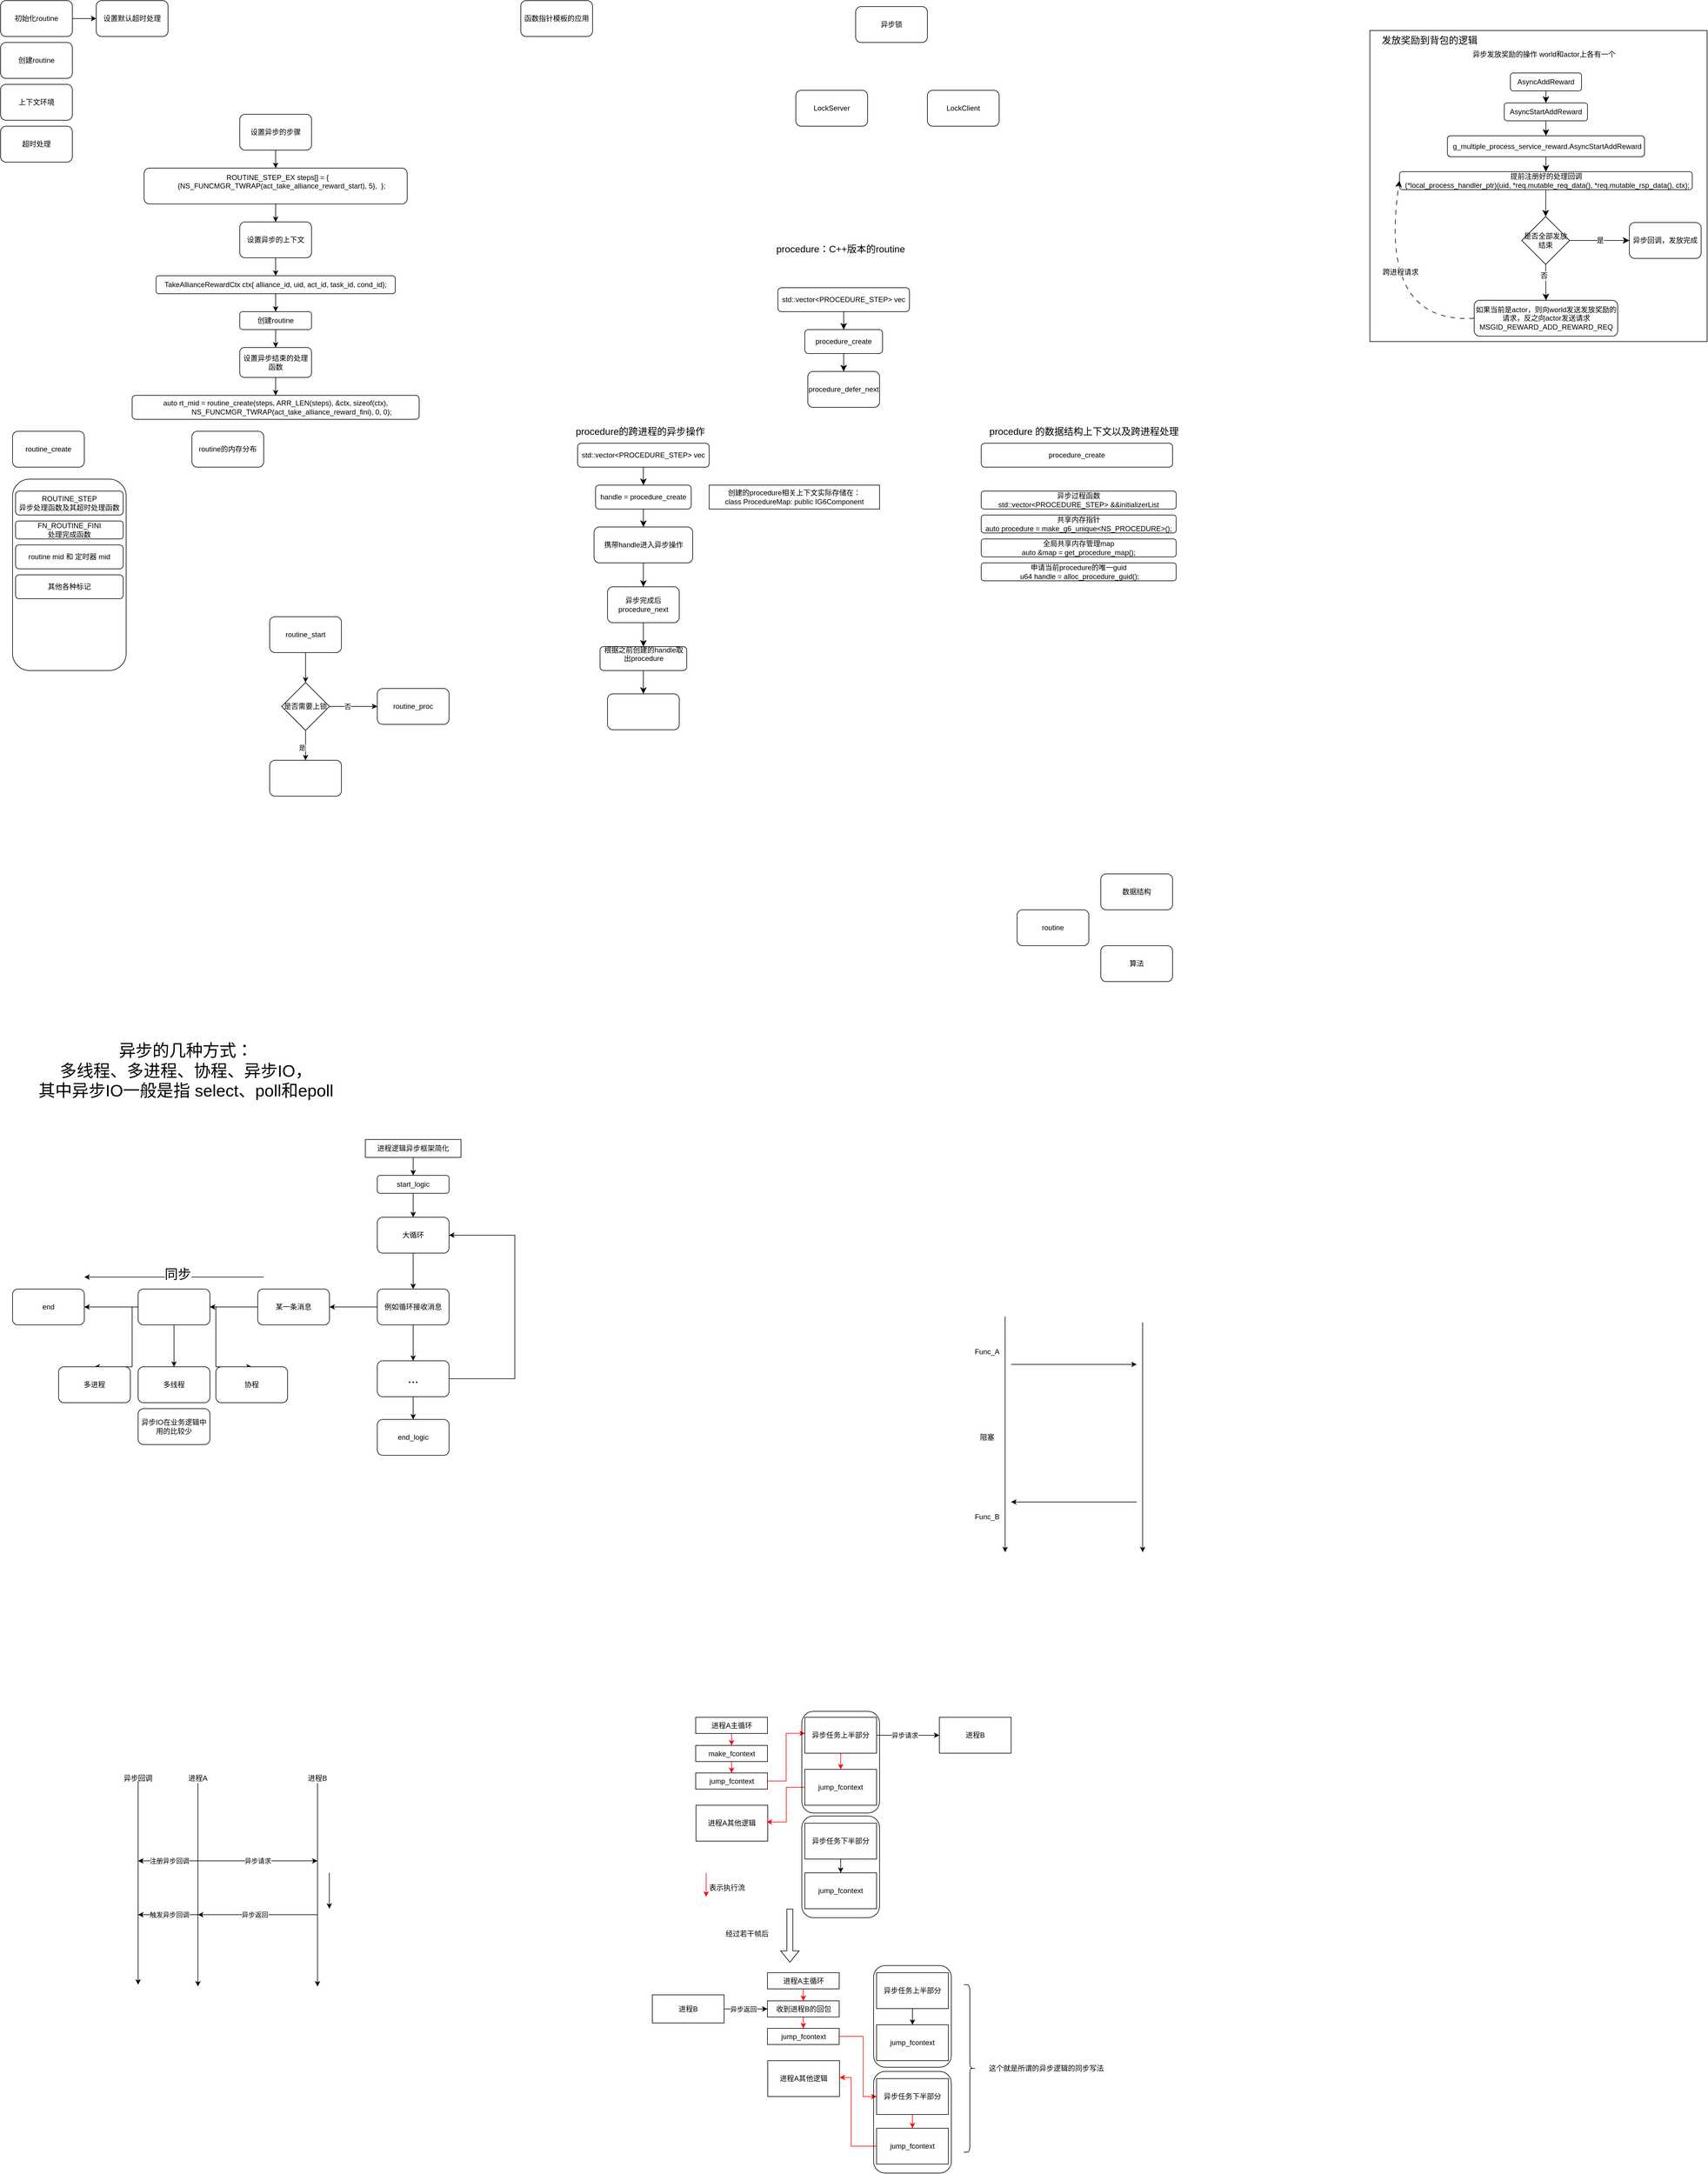 <mxfile version="28.2.1">
  <diagram name="第 1 页" id="BBjcjCPQKE8Rdczkw8qz">
    <mxGraphModel dx="1836" dy="902" grid="1" gridSize="10" guides="1" tooltips="1" connect="1" arrows="1" fold="1" page="1" pageScale="1" pageWidth="827" pageHeight="1169" math="0" shadow="0">
      <root>
        <mxCell id="0" />
        <mxCell id="1" parent="0" />
        <mxCell id="9l9gcxOGcMHAikn7koUY-1" value="创建routine" style="rounded=1;whiteSpace=wrap;html=1;" parent="1" vertex="1">
          <mxGeometry x="10" y="80" width="120" height="60" as="geometry" />
        </mxCell>
        <mxCell id="9l9gcxOGcMHAikn7koUY-2" value="上下文环境" style="rounded=1;whiteSpace=wrap;html=1;" parent="1" vertex="1">
          <mxGeometry x="10" y="150" width="120" height="60" as="geometry" />
        </mxCell>
        <mxCell id="9l9gcxOGcMHAikn7koUY-3" value="超时处理" style="rounded=1;whiteSpace=wrap;html=1;" parent="1" vertex="1">
          <mxGeometry x="10" y="220" width="120" height="60" as="geometry" />
        </mxCell>
        <mxCell id="9l9gcxOGcMHAikn7koUY-6" value="" style="edgeStyle=orthogonalEdgeStyle;rounded=0;orthogonalLoop=1;jettySize=auto;html=1;" parent="1" source="9l9gcxOGcMHAikn7koUY-4" target="9l9gcxOGcMHAikn7koUY-5" edge="1">
          <mxGeometry relative="1" as="geometry" />
        </mxCell>
        <mxCell id="9l9gcxOGcMHAikn7koUY-4" value="初始化routine" style="rounded=1;whiteSpace=wrap;html=1;" parent="1" vertex="1">
          <mxGeometry x="10" y="10" width="120" height="60" as="geometry" />
        </mxCell>
        <mxCell id="9l9gcxOGcMHAikn7koUY-5" value="设置默认超时处理" style="whiteSpace=wrap;html=1;rounded=1;" parent="1" vertex="1">
          <mxGeometry x="170" y="10" width="120" height="60" as="geometry" />
        </mxCell>
        <mxCell id="9l9gcxOGcMHAikn7koUY-11" value="" style="edgeStyle=orthogonalEdgeStyle;rounded=0;orthogonalLoop=1;jettySize=auto;html=1;" parent="1" source="9l9gcxOGcMHAikn7koUY-8" target="9l9gcxOGcMHAikn7koUY-10" edge="1">
          <mxGeometry relative="1" as="geometry" />
        </mxCell>
        <mxCell id="9l9gcxOGcMHAikn7koUY-8" value="设置异步的步骤" style="whiteSpace=wrap;html=1;rounded=1;" parent="1" vertex="1">
          <mxGeometry x="410" y="200" width="120" height="60" as="geometry" />
        </mxCell>
        <mxCell id="9l9gcxOGcMHAikn7koUY-13" value="" style="edgeStyle=orthogonalEdgeStyle;rounded=0;orthogonalLoop=1;jettySize=auto;html=1;" parent="1" source="9l9gcxOGcMHAikn7koUY-10" target="9l9gcxOGcMHAikn7koUY-12" edge="1">
          <mxGeometry relative="1" as="geometry" />
        </mxCell>
        <mxCell id="9l9gcxOGcMHAikn7koUY-10" value="&lt;div&gt;&amp;nbsp; ROUTINE_STEP_EX steps[] = {&lt;/div&gt;&lt;div&gt;&amp;nbsp; &amp;nbsp; &amp;nbsp; {NS_FUNCMGR_TWRAP(act_take_alliance_reward_start), 5},&lt;span style=&quot;background-color: transparent; color: light-dark(rgb(0, 0, 0), rgb(255, 255, 255));&quot;&gt;&amp;nbsp; };&lt;/span&gt;&lt;/div&gt;&lt;div&gt;&lt;br&gt;&lt;/div&gt;" style="whiteSpace=wrap;html=1;rounded=1;" parent="1" vertex="1">
          <mxGeometry x="250" y="290" width="440" height="60" as="geometry" />
        </mxCell>
        <mxCell id="9l9gcxOGcMHAikn7koUY-15" value="" style="edgeStyle=orthogonalEdgeStyle;rounded=0;orthogonalLoop=1;jettySize=auto;html=1;" parent="1" source="9l9gcxOGcMHAikn7koUY-12" target="9l9gcxOGcMHAikn7koUY-14" edge="1">
          <mxGeometry relative="1" as="geometry" />
        </mxCell>
        <mxCell id="9l9gcxOGcMHAikn7koUY-12" value="设置异步的上下文" style="whiteSpace=wrap;html=1;rounded=1;" parent="1" vertex="1">
          <mxGeometry x="410" y="380" width="120" height="60" as="geometry" />
        </mxCell>
        <mxCell id="9l9gcxOGcMHAikn7koUY-17" style="edgeStyle=orthogonalEdgeStyle;rounded=0;orthogonalLoop=1;jettySize=auto;html=1;" parent="1" source="9l9gcxOGcMHAikn7koUY-14" target="9l9gcxOGcMHAikn7koUY-16" edge="1">
          <mxGeometry relative="1" as="geometry" />
        </mxCell>
        <mxCell id="9l9gcxOGcMHAikn7koUY-14" value="TakeAllianceRewardCtx ctx{ alliance_id, uid, act_id, task_id, cond_id};" style="whiteSpace=wrap;html=1;rounded=1;" parent="1" vertex="1">
          <mxGeometry x="270" y="470" width="400" height="30" as="geometry" />
        </mxCell>
        <mxCell id="9l9gcxOGcMHAikn7koUY-19" value="" style="edgeStyle=orthogonalEdgeStyle;rounded=0;orthogonalLoop=1;jettySize=auto;html=1;" parent="1" source="9l9gcxOGcMHAikn7koUY-16" target="9l9gcxOGcMHAikn7koUY-18" edge="1">
          <mxGeometry relative="1" as="geometry" />
        </mxCell>
        <mxCell id="9l9gcxOGcMHAikn7koUY-16" value="创建routine" style="rounded=1;whiteSpace=wrap;html=1;" parent="1" vertex="1">
          <mxGeometry x="410" y="530" width="120" height="30" as="geometry" />
        </mxCell>
        <mxCell id="9l9gcxOGcMHAikn7koUY-21" value="" style="edgeStyle=orthogonalEdgeStyle;rounded=0;orthogonalLoop=1;jettySize=auto;html=1;" parent="1" source="9l9gcxOGcMHAikn7koUY-18" target="9l9gcxOGcMHAikn7koUY-20" edge="1">
          <mxGeometry relative="1" as="geometry" />
        </mxCell>
        <mxCell id="9l9gcxOGcMHAikn7koUY-18" value="设置异步结束的处理函数" style="whiteSpace=wrap;html=1;rounded=1;" parent="1" vertex="1">
          <mxGeometry x="410" y="590" width="120" height="50" as="geometry" />
        </mxCell>
        <mxCell id="9l9gcxOGcMHAikn7koUY-20" value="&lt;div&gt;&amp;nbsp;auto rt_mid = routine_create(steps, ARR_LEN(steps), &amp;amp;ctx, sizeof(ctx),&amp;nbsp;&lt;/div&gt;&lt;div&gt;&amp;nbsp; &amp;nbsp; &amp;nbsp; &amp;nbsp; &amp;nbsp; &amp;nbsp; &amp;nbsp; &amp;nbsp; NS_FUNCMGR_TWRAP(act_take_alliance_reward_fini), 0, 0);&lt;/div&gt;" style="whiteSpace=wrap;html=1;rounded=1;" parent="1" vertex="1">
          <mxGeometry x="230" y="670" width="480" height="40" as="geometry" />
        </mxCell>
        <mxCell id="9l9gcxOGcMHAikn7koUY-22" value="routine_create" style="rounded=1;whiteSpace=wrap;html=1;" parent="1" vertex="1">
          <mxGeometry x="30" y="730" width="120" height="60" as="geometry" />
        </mxCell>
        <mxCell id="9l9gcxOGcMHAikn7koUY-23" value="函数指针模板的应用" style="rounded=1;whiteSpace=wrap;html=1;" parent="1" vertex="1">
          <mxGeometry x="880" y="10" width="120" height="60" as="geometry" />
        </mxCell>
        <mxCell id="9l9gcxOGcMHAikn7koUY-24" value="" style="rounded=1;whiteSpace=wrap;html=1;fillColor=none;" parent="1" vertex="1">
          <mxGeometry x="30" y="810" width="190" height="320" as="geometry" />
        </mxCell>
        <mxCell id="9l9gcxOGcMHAikn7koUY-25" value="routine的内存分布" style="rounded=1;whiteSpace=wrap;html=1;" parent="1" vertex="1">
          <mxGeometry x="330" y="730" width="120" height="60" as="geometry" />
        </mxCell>
        <mxCell id="9l9gcxOGcMHAikn7koUY-26" value="ROUTINE_STEP&lt;div&gt;异步处理函数及其超时处理函数&lt;/div&gt;" style="rounded=1;whiteSpace=wrap;html=1;" parent="1" vertex="1">
          <mxGeometry x="35" y="830" width="180" height="40" as="geometry" />
        </mxCell>
        <mxCell id="9l9gcxOGcMHAikn7koUY-27" value="FN_ROUTINE_FINI&lt;div&gt;处理完成函数&lt;/div&gt;" style="rounded=1;whiteSpace=wrap;html=1;" parent="1" vertex="1">
          <mxGeometry x="35" y="880" width="180" height="30" as="geometry" />
        </mxCell>
        <mxCell id="9l9gcxOGcMHAikn7koUY-28" value="routine mid 和 定时器 mid" style="rounded=1;whiteSpace=wrap;html=1;" parent="1" vertex="1">
          <mxGeometry x="35" y="920" width="180" height="40" as="geometry" />
        </mxCell>
        <mxCell id="9l9gcxOGcMHAikn7koUY-29" value="其他各种标记" style="rounded=1;whiteSpace=wrap;html=1;" parent="1" vertex="1">
          <mxGeometry x="35" y="970" width="180" height="40" as="geometry" />
        </mxCell>
        <mxCell id="9l9gcxOGcMHAikn7koUY-34" style="edgeStyle=orthogonalEdgeStyle;rounded=0;orthogonalLoop=1;jettySize=auto;html=1;entryX=0.5;entryY=0;entryDx=0;entryDy=0;" parent="1" source="9l9gcxOGcMHAikn7koUY-30" target="9l9gcxOGcMHAikn7koUY-33" edge="1">
          <mxGeometry relative="1" as="geometry" />
        </mxCell>
        <mxCell id="9l9gcxOGcMHAikn7koUY-30" value="routine_start" style="rounded=1;whiteSpace=wrap;html=1;" parent="1" vertex="1">
          <mxGeometry x="460" y="1040" width="120" height="60" as="geometry" />
        </mxCell>
        <mxCell id="9l9gcxOGcMHAikn7koUY-31" value="routine_proc" style="whiteSpace=wrap;html=1;rounded=1;" parent="1" vertex="1">
          <mxGeometry x="640" y="1160" width="120" height="60" as="geometry" />
        </mxCell>
        <mxCell id="9l9gcxOGcMHAikn7koUY-35" style="edgeStyle=orthogonalEdgeStyle;rounded=0;orthogonalLoop=1;jettySize=auto;html=1;exitX=1;exitY=0.5;exitDx=0;exitDy=0;entryX=0;entryY=0.5;entryDx=0;entryDy=0;" parent="1" source="9l9gcxOGcMHAikn7koUY-33" target="9l9gcxOGcMHAikn7koUY-31" edge="1">
          <mxGeometry relative="1" as="geometry" />
        </mxCell>
        <mxCell id="9l9gcxOGcMHAikn7koUY-40" value="否" style="edgeLabel;html=1;align=center;verticalAlign=middle;resizable=0;points=[];" parent="9l9gcxOGcMHAikn7koUY-35" vertex="1" connectable="0">
          <mxGeometry x="-0.264" relative="1" as="geometry">
            <mxPoint as="offset" />
          </mxGeometry>
        </mxCell>
        <mxCell id="9l9gcxOGcMHAikn7koUY-39" style="edgeStyle=orthogonalEdgeStyle;rounded=0;orthogonalLoop=1;jettySize=auto;html=1;entryX=0.5;entryY=0;entryDx=0;entryDy=0;" parent="1" source="9l9gcxOGcMHAikn7koUY-33" target="9l9gcxOGcMHAikn7koUY-38" edge="1">
          <mxGeometry relative="1" as="geometry" />
        </mxCell>
        <mxCell id="9l9gcxOGcMHAikn7koUY-41" value="是" style="edgeLabel;html=1;align=center;verticalAlign=middle;resizable=0;points=[];" parent="9l9gcxOGcMHAikn7koUY-39" vertex="1" connectable="0">
          <mxGeometry x="0.163" y="-6" relative="1" as="geometry">
            <mxPoint as="offset" />
          </mxGeometry>
        </mxCell>
        <mxCell id="9l9gcxOGcMHAikn7koUY-33" value="是否需要上锁" style="rhombus;whiteSpace=wrap;html=1;" parent="1" vertex="1">
          <mxGeometry x="480" y="1150" width="80" height="80" as="geometry" />
        </mxCell>
        <mxCell id="9l9gcxOGcMHAikn7koUY-38" value="" style="rounded=1;whiteSpace=wrap;html=1;" parent="1" vertex="1">
          <mxGeometry x="460" y="1280" width="120" height="60" as="geometry" />
        </mxCell>
        <mxCell id="9l9gcxOGcMHAikn7koUY-42" value="异步锁" style="rounded=1;whiteSpace=wrap;html=1;" parent="1" vertex="1">
          <mxGeometry x="1440" y="20" width="120" height="60" as="geometry" />
        </mxCell>
        <mxCell id="9l9gcxOGcMHAikn7koUY-43" value="LockServer" style="rounded=1;whiteSpace=wrap;html=1;" parent="1" vertex="1">
          <mxGeometry x="1340" y="160" width="120" height="60" as="geometry" />
        </mxCell>
        <mxCell id="9l9gcxOGcMHAikn7koUY-44" value="LockClient" style="rounded=1;whiteSpace=wrap;html=1;" parent="1" vertex="1">
          <mxGeometry x="1560" y="160" width="120" height="60" as="geometry" />
        </mxCell>
        <mxCell id="7AqzBn1O08MEyi1Azup3-1" value="procedure：C++版本的routine" style="text;html=1;align=center;verticalAlign=middle;whiteSpace=wrap;rounded=0;fontSize=16;" parent="1" vertex="1">
          <mxGeometry x="1230" y="410" width="370" height="30" as="geometry" />
        </mxCell>
        <mxCell id="7AqzBn1O08MEyi1Azup3-6" value="" style="edgeStyle=none;curved=1;rounded=0;orthogonalLoop=1;jettySize=auto;html=1;fontSize=12;startSize=8;endSize=8;" parent="1" source="7AqzBn1O08MEyi1Azup3-2" target="7AqzBn1O08MEyi1Azup3-5" edge="1">
          <mxGeometry relative="1" as="geometry" />
        </mxCell>
        <mxCell id="7AqzBn1O08MEyi1Azup3-2" value="procedure_create" style="rounded=1;whiteSpace=wrap;html=1;" parent="1" vertex="1">
          <mxGeometry x="1355" y="560" width="130" height="40" as="geometry" />
        </mxCell>
        <mxCell id="7AqzBn1O08MEyi1Azup3-4" style="edgeStyle=none;curved=1;rounded=0;orthogonalLoop=1;jettySize=auto;html=1;entryX=0.5;entryY=0;entryDx=0;entryDy=0;fontSize=12;startSize=8;endSize=8;" parent="1" source="7AqzBn1O08MEyi1Azup3-3" target="7AqzBn1O08MEyi1Azup3-2" edge="1">
          <mxGeometry relative="1" as="geometry" />
        </mxCell>
        <mxCell id="7AqzBn1O08MEyi1Azup3-3" value="std::vector&amp;lt;PROCEDURE_STEP&amp;gt; vec" style="rounded=1;whiteSpace=wrap;html=1;" parent="1" vertex="1">
          <mxGeometry x="1310" y="490" width="220" height="40" as="geometry" />
        </mxCell>
        <mxCell id="7AqzBn1O08MEyi1Azup3-5" value="procedure_defer_next" style="whiteSpace=wrap;html=1;rounded=1;" parent="1" vertex="1">
          <mxGeometry x="1360" y="630" width="120" height="60" as="geometry" />
        </mxCell>
        <mxCell id="7AqzBn1O08MEyi1Azup3-7" value="procedure的跨进程的异步操作" style="text;html=1;align=center;verticalAlign=middle;whiteSpace=wrap;rounded=0;fontSize=16;" parent="1" vertex="1">
          <mxGeometry x="965" y="720" width="230" height="20" as="geometry" />
        </mxCell>
        <mxCell id="7AqzBn1O08MEyi1Azup3-9" value="" style="edgeStyle=none;curved=1;rounded=0;orthogonalLoop=1;jettySize=auto;html=1;fontSize=12;startSize=8;endSize=8;" parent="1" source="7AqzBn1O08MEyi1Azup3-10" edge="1">
          <mxGeometry relative="1" as="geometry">
            <mxPoint x="1085" y="890" as="targetPoint" />
          </mxGeometry>
        </mxCell>
        <mxCell id="7AqzBn1O08MEyi1Azup3-10" value="handle = procedure_create" style="rounded=1;whiteSpace=wrap;html=1;" parent="1" vertex="1">
          <mxGeometry x="1005" y="820" width="160" height="40" as="geometry" />
        </mxCell>
        <mxCell id="7AqzBn1O08MEyi1Azup3-11" style="edgeStyle=none;curved=1;rounded=0;orthogonalLoop=1;jettySize=auto;html=1;entryX=0.5;entryY=0;entryDx=0;entryDy=0;fontSize=12;startSize=8;endSize=8;" parent="1" source="7AqzBn1O08MEyi1Azup3-12" target="7AqzBn1O08MEyi1Azup3-10" edge="1">
          <mxGeometry relative="1" as="geometry" />
        </mxCell>
        <mxCell id="7AqzBn1O08MEyi1Azup3-12" value="std::vector&amp;lt;PROCEDURE_STEP&amp;gt; vec" style="rounded=1;whiteSpace=wrap;html=1;" parent="1" vertex="1">
          <mxGeometry x="975" y="750" width="220" height="40" as="geometry" />
        </mxCell>
        <mxCell id="7AqzBn1O08MEyi1Azup3-16" value="" style="edgeStyle=none;curved=1;rounded=0;orthogonalLoop=1;jettySize=auto;html=1;fontSize=12;startSize=8;endSize=8;" parent="1" source="7AqzBn1O08MEyi1Azup3-14" target="7AqzBn1O08MEyi1Azup3-15" edge="1">
          <mxGeometry relative="1" as="geometry" />
        </mxCell>
        <mxCell id="7AqzBn1O08MEyi1Azup3-14" value="携带handle进入异步操作" style="rounded=1;whiteSpace=wrap;html=1;" parent="1" vertex="1">
          <mxGeometry x="1002.5" y="890" width="165" height="60" as="geometry" />
        </mxCell>
        <mxCell id="7AqzBn1O08MEyi1Azup3-18" value="" style="edgeStyle=none;curved=1;rounded=0;orthogonalLoop=1;jettySize=auto;html=1;fontSize=12;startSize=8;endSize=8;" parent="1" source="7AqzBn1O08MEyi1Azup3-15" target="7AqzBn1O08MEyi1Azup3-17" edge="1">
          <mxGeometry relative="1" as="geometry" />
        </mxCell>
        <mxCell id="7AqzBn1O08MEyi1Azup3-15" value="异步完成后&lt;div&gt;procedure_next&lt;/div&gt;" style="whiteSpace=wrap;html=1;rounded=1;" parent="1" vertex="1">
          <mxGeometry x="1025" y="990" width="120" height="60" as="geometry" />
        </mxCell>
        <mxCell id="7AqzBn1O08MEyi1Azup3-21" value="" style="edgeStyle=none;curved=1;rounded=0;orthogonalLoop=1;jettySize=auto;html=1;fontSize=12;startSize=8;endSize=8;" parent="1" source="7AqzBn1O08MEyi1Azup3-17" target="7AqzBn1O08MEyi1Azup3-20" edge="1">
          <mxGeometry relative="1" as="geometry" />
        </mxCell>
        <mxCell id="7AqzBn1O08MEyi1Azup3-17" value="根据之前创建的handle取出procedure&lt;div&gt;&lt;br&gt;&lt;/div&gt;" style="whiteSpace=wrap;html=1;rounded=1;" parent="1" vertex="1">
          <mxGeometry x="1012.5" y="1090" width="145" height="40" as="geometry" />
        </mxCell>
        <mxCell id="7AqzBn1O08MEyi1Azup3-19" value="&lt;div&gt;创建的procedure相关上下文实际存储在：&lt;/div&gt;class ProcedureMap: public IG6Component" style="rounded=0;whiteSpace=wrap;html=1;" parent="1" vertex="1">
          <mxGeometry x="1195" y="820" width="285" height="40" as="geometry" />
        </mxCell>
        <mxCell id="7AqzBn1O08MEyi1Azup3-20" value="" style="whiteSpace=wrap;html=1;rounded=1;" parent="1" vertex="1">
          <mxGeometry x="1025" y="1169" width="120" height="60" as="geometry" />
        </mxCell>
        <mxCell id="7AqzBn1O08MEyi1Azup3-22" value="procedure 的数据结构上下文以及跨进程处理" style="text;html=1;align=center;verticalAlign=middle;whiteSpace=wrap;rounded=0;fontSize=16;" parent="1" vertex="1">
          <mxGeometry x="1654" y="715" width="336" height="30" as="geometry" />
        </mxCell>
        <mxCell id="7AqzBn1O08MEyi1Azup3-23" value="procedure_create" style="rounded=1;whiteSpace=wrap;html=1;" parent="1" vertex="1">
          <mxGeometry x="1650" y="750" width="320" height="40" as="geometry" />
        </mxCell>
        <mxCell id="7AqzBn1O08MEyi1Azup3-24" value="&lt;div&gt;异步过程函数&lt;/div&gt;std::vector&amp;lt;PROCEDURE_STEP&amp;gt; &amp;amp;&amp;amp;initializerList" style="rounded=1;whiteSpace=wrap;html=1;" parent="1" vertex="1">
          <mxGeometry x="1650" y="830" width="326" height="30" as="geometry" />
        </mxCell>
        <mxCell id="7AqzBn1O08MEyi1Azup3-25" value="&lt;div&gt;共享内存指针&lt;/div&gt;auto procedure = make_g6_unique&amp;lt;NS_PROCEDURE&amp;gt;();" style="rounded=1;whiteSpace=wrap;html=1;" parent="1" vertex="1">
          <mxGeometry x="1650" y="870" width="326" height="30" as="geometry" />
        </mxCell>
        <mxCell id="7AqzBn1O08MEyi1Azup3-26" value="&lt;div&gt;全局共享内存管理map&lt;/div&gt;auto &amp;amp;map = get_procedure_map();" style="rounded=1;whiteSpace=wrap;html=1;" parent="1" vertex="1">
          <mxGeometry x="1650" y="910" width="326" height="30" as="geometry" />
        </mxCell>
        <mxCell id="7AqzBn1O08MEyi1Azup3-27" value="&lt;div&gt;申请当前procedure的唯一guid&lt;/div&gt;&amp;nbsp;u64 handle = alloc_procedure_guid();" style="rounded=1;whiteSpace=wrap;html=1;" parent="1" vertex="1">
          <mxGeometry x="1650" y="950" width="326" height="30" as="geometry" />
        </mxCell>
        <mxCell id="7AqzBn1O08MEyi1Azup3-32" value="" style="edgeStyle=none;curved=1;rounded=0;orthogonalLoop=1;jettySize=auto;html=1;fontSize=12;startSize=8;endSize=8;" parent="1" source="7AqzBn1O08MEyi1Azup3-29" target="7AqzBn1O08MEyi1Azup3-31" edge="1">
          <mxGeometry relative="1" as="geometry" />
        </mxCell>
        <mxCell id="7AqzBn1O08MEyi1Azup3-29" value="AsyncAddReward" style="rounded=1;whiteSpace=wrap;html=1;" parent="1" vertex="1">
          <mxGeometry x="2535" y="131" width="119" height="30" as="geometry" />
        </mxCell>
        <mxCell id="7AqzBn1O08MEyi1Azup3-30" value="&lt;span style=&quot;color: rgb(0, 0, 0); font-family: Helvetica; font-size: 12px; font-style: normal; font-variant-ligatures: normal; font-variant-caps: normal; font-weight: 400; letter-spacing: normal; orphans: 2; text-align: center; text-indent: 0px; text-transform: none; widows: 2; word-spacing: 0px; -webkit-text-stroke-width: 0px; white-space: normal; background-color: rgb(251, 251, 251); text-decoration-thickness: initial; text-decoration-style: initial; text-decoration-color: initial; float: none; display: inline !important;&quot;&gt;异步发放奖励的操作&amp;nbsp;&lt;/span&gt;&lt;span style=&quot;background-color: light-dark(rgb(251, 251, 251), rgb(21, 21, 21)); color: light-dark(rgb(0, 0, 0), rgb(237, 237, 237)); text-align: center;&quot;&gt;world和actor上各有一个&lt;/span&gt;" style="text;whiteSpace=wrap;html=1;" parent="1" vertex="1">
          <mxGeometry x="2469.5" y="86" width="250" height="25" as="geometry" />
        </mxCell>
        <mxCell id="7AqzBn1O08MEyi1Azup3-34" value="" style="edgeStyle=none;curved=1;rounded=0;orthogonalLoop=1;jettySize=auto;html=1;fontSize=12;startSize=8;endSize=8;" parent="1" source="7AqzBn1O08MEyi1Azup3-31" target="7AqzBn1O08MEyi1Azup3-33" edge="1">
          <mxGeometry relative="1" as="geometry" />
        </mxCell>
        <mxCell id="7AqzBn1O08MEyi1Azup3-31" value="AsyncStartAddReward" style="whiteSpace=wrap;html=1;rounded=1;" parent="1" vertex="1">
          <mxGeometry x="2524.75" y="181" width="139.25" height="30" as="geometry" />
        </mxCell>
        <mxCell id="7AqzBn1O08MEyi1Azup3-36" value="" style="edgeStyle=none;curved=1;rounded=0;orthogonalLoop=1;jettySize=auto;html=1;fontSize=12;startSize=8;endSize=8;" parent="1" source="7AqzBn1O08MEyi1Azup3-33" target="7AqzBn1O08MEyi1Azup3-35" edge="1">
          <mxGeometry relative="1" as="geometry" />
        </mxCell>
        <mxCell id="7AqzBn1O08MEyi1Azup3-33" value="&amp;nbsp;g_multiple_process_service_reward.AsyncStartAddReward" style="whiteSpace=wrap;html=1;rounded=1;" parent="1" vertex="1">
          <mxGeometry x="2429.68" y="236" width="329.63" height="35" as="geometry" />
        </mxCell>
        <mxCell id="7AqzBn1O08MEyi1Azup3-42" style="edgeStyle=none;curved=1;rounded=0;orthogonalLoop=1;jettySize=auto;html=1;entryX=0.5;entryY=0;entryDx=0;entryDy=0;fontSize=12;startSize=8;endSize=8;" parent="1" source="7AqzBn1O08MEyi1Azup3-35" target="7AqzBn1O08MEyi1Azup3-41" edge="1">
          <mxGeometry relative="1" as="geometry" />
        </mxCell>
        <mxCell id="7AqzBn1O08MEyi1Azup3-35" value="&lt;div&gt;提前注册好的处理回调&lt;/div&gt;&amp;nbsp;(*local_process_handler_ptr)(uid, *req.mutable_req_data(), *req.mutable_rsp_data(), ctx);" style="whiteSpace=wrap;html=1;rounded=1;" parent="1" vertex="1">
          <mxGeometry x="2349.56" y="296" width="489.63" height="30" as="geometry" />
        </mxCell>
        <mxCell id="7AqzBn1O08MEyi1Azup3-44" value="" style="edgeStyle=none;curved=1;rounded=0;orthogonalLoop=1;jettySize=auto;html=1;fontSize=12;startSize=8;endSize=8;" parent="1" source="7AqzBn1O08MEyi1Azup3-41" edge="1">
          <mxGeometry relative="1" as="geometry">
            <mxPoint x="2734" y="411" as="targetPoint" />
          </mxGeometry>
        </mxCell>
        <mxCell id="7AqzBn1O08MEyi1Azup3-45" value="是" style="edgeLabel;html=1;align=center;verticalAlign=middle;resizable=0;points=[];fontSize=12;" parent="7AqzBn1O08MEyi1Azup3-44" vertex="1" connectable="0">
          <mxGeometry x="0.007" relative="1" as="geometry">
            <mxPoint as="offset" />
          </mxGeometry>
        </mxCell>
        <mxCell id="7AqzBn1O08MEyi1Azup3-48" style="edgeStyle=none;curved=1;rounded=0;orthogonalLoop=1;jettySize=auto;html=1;exitX=0.5;exitY=1;exitDx=0;exitDy=0;entryX=0.5;entryY=0;entryDx=0;entryDy=0;fontSize=12;startSize=8;endSize=8;" parent="1" source="7AqzBn1O08MEyi1Azup3-41" target="7AqzBn1O08MEyi1Azup3-47" edge="1">
          <mxGeometry relative="1" as="geometry" />
        </mxCell>
        <mxCell id="7AqzBn1O08MEyi1Azup3-49" value="否" style="edgeLabel;html=1;align=center;verticalAlign=middle;resizable=0;points=[];fontSize=12;" parent="7AqzBn1O08MEyi1Azup3-48" vertex="1" connectable="0">
          <mxGeometry x="-0.374" y="-3" relative="1" as="geometry">
            <mxPoint as="offset" />
          </mxGeometry>
        </mxCell>
        <mxCell id="7AqzBn1O08MEyi1Azup3-41" value="是否全部发放结束" style="rhombus;whiteSpace=wrap;html=1;" parent="1" vertex="1">
          <mxGeometry x="2554" y="371" width="80" height="80" as="geometry" />
        </mxCell>
        <mxCell id="7AqzBn1O08MEyi1Azup3-46" value="异步回调，发放完成" style="rounded=1;whiteSpace=wrap;html=1;" parent="1" vertex="1">
          <mxGeometry x="2734" y="381" width="120" height="60" as="geometry" />
        </mxCell>
        <mxCell id="7AqzBn1O08MEyi1Azup3-47" value="如果当前是actor，则向world发送发放奖励的请求，反之向actor发送请求&lt;div&gt;MSGID_REWARD_ADD_REWARD_REQ&lt;/div&gt;" style="rounded=1;whiteSpace=wrap;html=1;" parent="1" vertex="1">
          <mxGeometry x="2474.5" y="511" width="240" height="60" as="geometry" />
        </mxCell>
        <mxCell id="7AqzBn1O08MEyi1Azup3-52" value="" style="endArrow=classic;html=1;rounded=0;fontSize=12;startSize=8;endSize=8;curved=1;exitX=0;exitY=0.5;exitDx=0;exitDy=0;entryX=0;entryY=0.5;entryDx=0;entryDy=0;dashed=1;dashPattern=8 8;" parent="1" source="7AqzBn1O08MEyi1Azup3-47" target="7AqzBn1O08MEyi1Azup3-35" edge="1">
          <mxGeometry width="50" height="50" relative="1" as="geometry">
            <mxPoint x="2354" y="571" as="sourcePoint" />
            <mxPoint x="2404" y="521" as="targetPoint" />
            <Array as="points">
              <mxPoint x="2314" y="551" />
            </Array>
          </mxGeometry>
        </mxCell>
        <mxCell id="7AqzBn1O08MEyi1Azup3-53" value="跨进程请求" style="edgeLabel;html=1;align=center;verticalAlign=middle;resizable=0;points=[];fontSize=12;" parent="7AqzBn1O08MEyi1Azup3-52" vertex="1" connectable="0">
          <mxGeometry x="0.252" y="-24" relative="1" as="geometry">
            <mxPoint as="offset" />
          </mxGeometry>
        </mxCell>
        <mxCell id="7AqzBn1O08MEyi1Azup3-54" value="" style="rounded=0;whiteSpace=wrap;html=1;fillColor=none;" parent="1" vertex="1">
          <mxGeometry x="2300" y="60" width="564" height="520" as="geometry" />
        </mxCell>
        <mxCell id="7AqzBn1O08MEyi1Azup3-55" value="发放奖励到背包的逻辑" style="text;html=1;align=center;verticalAlign=middle;whiteSpace=wrap;rounded=0;fontSize=16;" parent="1" vertex="1">
          <mxGeometry x="2310" y="61" width="180" height="30" as="geometry" />
        </mxCell>
        <mxCell id="Zm3if8aHrvbqaMx30EgN-1" value="&lt;font style=&quot;font-size: 28px;&quot;&gt;异步的几种方式：&lt;/font&gt;&lt;div&gt;&lt;font style=&quot;font-size: 28px;&quot;&gt;多线程、多进程、协程、异步IO，&lt;/font&gt;&lt;/div&gt;&lt;div&gt;&lt;font style=&quot;font-size: 28px;&quot;&gt;其中异步IO一般是指 select、poll和epoll&lt;/font&gt;&lt;/div&gt;" style="text;html=1;align=center;verticalAlign=middle;whiteSpace=wrap;rounded=0;" parent="1" vertex="1">
          <mxGeometry x="10" y="1754" width="620" height="90" as="geometry" />
        </mxCell>
        <mxCell id="Zm3if8aHrvbqaMx30EgN-6" style="edgeStyle=orthogonalEdgeStyle;rounded=0;orthogonalLoop=1;jettySize=auto;html=1;" parent="1" source="Zm3if8aHrvbqaMx30EgN-2" target="Zm3if8aHrvbqaMx30EgN-5" edge="1">
          <mxGeometry relative="1" as="geometry" />
        </mxCell>
        <mxCell id="Zm3if8aHrvbqaMx30EgN-2" value="start_logic" style="rounded=1;whiteSpace=wrap;html=1;" parent="1" vertex="1">
          <mxGeometry x="640" y="1974" width="120" height="30" as="geometry" />
        </mxCell>
        <mxCell id="Zm3if8aHrvbqaMx30EgN-4" style="edgeStyle=orthogonalEdgeStyle;rounded=0;orthogonalLoop=1;jettySize=auto;html=1;entryX=0.5;entryY=0;entryDx=0;entryDy=0;" parent="1" source="Zm3if8aHrvbqaMx30EgN-3" target="Zm3if8aHrvbqaMx30EgN-2" edge="1">
          <mxGeometry relative="1" as="geometry" />
        </mxCell>
        <mxCell id="Zm3if8aHrvbqaMx30EgN-3" value="进程逻辑异步框架简化" style="rounded=0;whiteSpace=wrap;html=1;" parent="1" vertex="1">
          <mxGeometry x="620" y="1914" width="160" height="30" as="geometry" />
        </mxCell>
        <mxCell id="Zm3if8aHrvbqaMx30EgN-8" style="edgeStyle=orthogonalEdgeStyle;rounded=0;orthogonalLoop=1;jettySize=auto;html=1;entryX=0.5;entryY=0;entryDx=0;entryDy=0;" parent="1" source="Zm3if8aHrvbqaMx30EgN-5" target="Zm3if8aHrvbqaMx30EgN-7" edge="1">
          <mxGeometry relative="1" as="geometry" />
        </mxCell>
        <mxCell id="Zm3if8aHrvbqaMx30EgN-5" value="大循环" style="rounded=1;whiteSpace=wrap;html=1;" parent="1" vertex="1">
          <mxGeometry x="640" y="2044" width="120" height="60" as="geometry" />
        </mxCell>
        <mxCell id="Zm3if8aHrvbqaMx30EgN-10" style="edgeStyle=orthogonalEdgeStyle;rounded=0;orthogonalLoop=1;jettySize=auto;html=1;entryX=0.5;entryY=0;entryDx=0;entryDy=0;" parent="1" source="Zm3if8aHrvbqaMx30EgN-7" target="Zm3if8aHrvbqaMx30EgN-9" edge="1">
          <mxGeometry relative="1" as="geometry" />
        </mxCell>
        <mxCell id="Zm3if8aHrvbqaMx30EgN-16" style="edgeStyle=orthogonalEdgeStyle;rounded=0;orthogonalLoop=1;jettySize=auto;html=1;entryX=1;entryY=0.5;entryDx=0;entryDy=0;" parent="1" source="Zm3if8aHrvbqaMx30EgN-7" target="Zm3if8aHrvbqaMx30EgN-15" edge="1">
          <mxGeometry relative="1" as="geometry" />
        </mxCell>
        <mxCell id="Zm3if8aHrvbqaMx30EgN-7" value="例如循环接收消息" style="rounded=1;whiteSpace=wrap;html=1;" parent="1" vertex="1">
          <mxGeometry x="640" y="2164" width="120" height="60" as="geometry" />
        </mxCell>
        <mxCell id="Zm3if8aHrvbqaMx30EgN-13" style="edgeStyle=orthogonalEdgeStyle;rounded=0;orthogonalLoop=1;jettySize=auto;html=1;exitX=0.5;exitY=1;exitDx=0;exitDy=0;" parent="1" source="Zm3if8aHrvbqaMx30EgN-9" target="Zm3if8aHrvbqaMx30EgN-12" edge="1">
          <mxGeometry relative="1" as="geometry" />
        </mxCell>
        <mxCell id="Zm3if8aHrvbqaMx30EgN-14" style="edgeStyle=orthogonalEdgeStyle;rounded=0;orthogonalLoop=1;jettySize=auto;html=1;entryX=1;entryY=0.5;entryDx=0;entryDy=0;" parent="1" source="Zm3if8aHrvbqaMx30EgN-9" target="Zm3if8aHrvbqaMx30EgN-5" edge="1">
          <mxGeometry relative="1" as="geometry">
            <Array as="points">
              <mxPoint x="870" y="2314" />
              <mxPoint x="870" y="2074" />
            </Array>
          </mxGeometry>
        </mxCell>
        <mxCell id="Zm3if8aHrvbqaMx30EgN-9" value="&lt;font style=&quot;font-size: 22px;&quot;&gt;...&lt;/font&gt;" style="rounded=1;whiteSpace=wrap;html=1;" parent="1" vertex="1">
          <mxGeometry x="640" y="2284" width="120" height="60" as="geometry" />
        </mxCell>
        <mxCell id="Zm3if8aHrvbqaMx30EgN-12" value="end_logic" style="rounded=1;whiteSpace=wrap;html=1;" parent="1" vertex="1">
          <mxGeometry x="640" y="2382" width="120" height="60" as="geometry" />
        </mxCell>
        <mxCell id="Zm3if8aHrvbqaMx30EgN-18" value="" style="edgeStyle=orthogonalEdgeStyle;rounded=0;orthogonalLoop=1;jettySize=auto;html=1;" parent="1" source="Zm3if8aHrvbqaMx30EgN-15" target="Zm3if8aHrvbqaMx30EgN-17" edge="1">
          <mxGeometry relative="1" as="geometry" />
        </mxCell>
        <mxCell id="Zm3if8aHrvbqaMx30EgN-15" value="某一条消息" style="rounded=1;whiteSpace=wrap;html=1;" parent="1" vertex="1">
          <mxGeometry x="440" y="2164" width="120" height="60" as="geometry" />
        </mxCell>
        <mxCell id="Zm3if8aHrvbqaMx30EgN-20" style="edgeStyle=orthogonalEdgeStyle;rounded=0;orthogonalLoop=1;jettySize=auto;html=1;entryX=1;entryY=0.5;entryDx=0;entryDy=0;" parent="1" source="Zm3if8aHrvbqaMx30EgN-17" target="Zm3if8aHrvbqaMx30EgN-19" edge="1">
          <mxGeometry relative="1" as="geometry" />
        </mxCell>
        <mxCell id="Zm3if8aHrvbqaMx30EgN-25" style="edgeStyle=orthogonalEdgeStyle;rounded=0;orthogonalLoop=1;jettySize=auto;html=1;entryX=0.5;entryY=0;entryDx=0;entryDy=0;" parent="1" source="Zm3if8aHrvbqaMx30EgN-17" target="Zm3if8aHrvbqaMx30EgN-21" edge="1">
          <mxGeometry relative="1" as="geometry">
            <Array as="points">
              <mxPoint x="230" y="2194" />
              <mxPoint x="230" y="2294" />
            </Array>
          </mxGeometry>
        </mxCell>
        <mxCell id="Zm3if8aHrvbqaMx30EgN-26" style="edgeStyle=orthogonalEdgeStyle;rounded=0;orthogonalLoop=1;jettySize=auto;html=1;entryX=0.5;entryY=0;entryDx=0;entryDy=0;" parent="1" source="Zm3if8aHrvbqaMx30EgN-17" target="Zm3if8aHrvbqaMx30EgN-22" edge="1">
          <mxGeometry relative="1" as="geometry" />
        </mxCell>
        <mxCell id="Zm3if8aHrvbqaMx30EgN-27" style="edgeStyle=orthogonalEdgeStyle;rounded=0;orthogonalLoop=1;jettySize=auto;html=1;entryX=0.5;entryY=0;entryDx=0;entryDy=0;" parent="1" source="Zm3if8aHrvbqaMx30EgN-17" target="Zm3if8aHrvbqaMx30EgN-23" edge="1">
          <mxGeometry relative="1" as="geometry">
            <Array as="points">
              <mxPoint x="370" y="2194" />
              <mxPoint x="370" y="2294" />
            </Array>
          </mxGeometry>
        </mxCell>
        <mxCell id="Zm3if8aHrvbqaMx30EgN-17" value="" style="whiteSpace=wrap;html=1;rounded=1;" parent="1" vertex="1">
          <mxGeometry x="240" y="2164" width="120" height="60" as="geometry" />
        </mxCell>
        <mxCell id="Zm3if8aHrvbqaMx30EgN-19" value="end" style="rounded=1;whiteSpace=wrap;html=1;" parent="1" vertex="1">
          <mxGeometry x="30" y="2164" width="120" height="60" as="geometry" />
        </mxCell>
        <mxCell id="Zm3if8aHrvbqaMx30EgN-21" value="多进程" style="rounded=1;whiteSpace=wrap;html=1;" parent="1" vertex="1">
          <mxGeometry x="107" y="2294" width="120" height="60" as="geometry" />
        </mxCell>
        <mxCell id="Zm3if8aHrvbqaMx30EgN-22" value="多线程" style="rounded=1;whiteSpace=wrap;html=1;" parent="1" vertex="1">
          <mxGeometry x="240" y="2294" width="120" height="60" as="geometry" />
        </mxCell>
        <mxCell id="Zm3if8aHrvbqaMx30EgN-23" value="协程" style="rounded=1;whiteSpace=wrap;html=1;" parent="1" vertex="1">
          <mxGeometry x="370" y="2294" width="120" height="60" as="geometry" />
        </mxCell>
        <mxCell id="Zm3if8aHrvbqaMx30EgN-28" value="异步IO在业务逻辑中用的比较少" style="rounded=1;whiteSpace=wrap;html=1;" parent="1" vertex="1">
          <mxGeometry x="240" y="2364" width="120" height="60" as="geometry" />
        </mxCell>
        <mxCell id="Zm3if8aHrvbqaMx30EgN-30" value="" style="endArrow=classic;html=1;rounded=0;" parent="1" edge="1">
          <mxGeometry width="50" height="50" relative="1" as="geometry">
            <mxPoint x="450" y="2144" as="sourcePoint" />
            <mxPoint x="150" y="2144" as="targetPoint" />
          </mxGeometry>
        </mxCell>
        <mxCell id="Zm3if8aHrvbqaMx30EgN-31" value="&lt;font style=&quot;font-size: 22px;&quot;&gt;同步&lt;/font&gt;" style="edgeLabel;html=1;align=center;verticalAlign=middle;resizable=0;points=[];" parent="Zm3if8aHrvbqaMx30EgN-30" vertex="1" connectable="0">
          <mxGeometry x="-0.037" y="-4" relative="1" as="geometry">
            <mxPoint as="offset" />
          </mxGeometry>
        </mxCell>
        <mxCell id="Zm3if8aHrvbqaMx30EgN-32" value="routine" style="rounded=1;whiteSpace=wrap;html=1;" parent="1" vertex="1">
          <mxGeometry x="1710" y="1530" width="120" height="60" as="geometry" />
        </mxCell>
        <mxCell id="Zm3if8aHrvbqaMx30EgN-34" value="数据结构" style="rounded=1;whiteSpace=wrap;html=1;" parent="1" vertex="1">
          <mxGeometry x="1850" y="1470" width="120" height="60" as="geometry" />
        </mxCell>
        <mxCell id="Zm3if8aHrvbqaMx30EgN-35" value="算法" style="rounded=1;whiteSpace=wrap;html=1;" parent="1" vertex="1">
          <mxGeometry x="1850" y="1590" width="120" height="60" as="geometry" />
        </mxCell>
        <mxCell id="Zm3if8aHrvbqaMx30EgN-36" value="" style="endArrow=classic;html=1;rounded=0;" parent="1" edge="1">
          <mxGeometry width="50" height="50" relative="1" as="geometry">
            <mxPoint x="1690" y="2210" as="sourcePoint" />
            <mxPoint x="1690" y="2604" as="targetPoint" />
          </mxGeometry>
        </mxCell>
        <mxCell id="Zm3if8aHrvbqaMx30EgN-37" value="" style="endArrow=classic;html=1;rounded=0;" parent="1" edge="1">
          <mxGeometry width="50" height="50" relative="1" as="geometry">
            <mxPoint x="1920" y="2220" as="sourcePoint" />
            <mxPoint x="1920" y="2604" as="targetPoint" />
          </mxGeometry>
        </mxCell>
        <mxCell id="Zm3if8aHrvbqaMx30EgN-38" value="" style="endArrow=classic;html=1;rounded=0;" parent="1" edge="1">
          <mxGeometry width="50" height="50" relative="1" as="geometry">
            <mxPoint x="1700" y="2290" as="sourcePoint" />
            <mxPoint x="1910" y="2290" as="targetPoint" />
          </mxGeometry>
        </mxCell>
        <mxCell id="Zm3if8aHrvbqaMx30EgN-39" value="" style="endArrow=classic;html=1;rounded=0;" parent="1" edge="1">
          <mxGeometry width="50" height="50" relative="1" as="geometry">
            <mxPoint x="1910" y="2520" as="sourcePoint" />
            <mxPoint x="1700" y="2520" as="targetPoint" />
          </mxGeometry>
        </mxCell>
        <mxCell id="Zm3if8aHrvbqaMx30EgN-40" value="Func_A" style="text;html=1;align=center;verticalAlign=middle;whiteSpace=wrap;rounded=0;" parent="1" vertex="1">
          <mxGeometry x="1630" y="2254" width="60" height="30" as="geometry" />
        </mxCell>
        <mxCell id="Zm3if8aHrvbqaMx30EgN-41" value="Func_B" style="text;html=1;align=center;verticalAlign=middle;whiteSpace=wrap;rounded=0;" parent="1" vertex="1">
          <mxGeometry x="1630" y="2530" width="60" height="30" as="geometry" />
        </mxCell>
        <mxCell id="Zm3if8aHrvbqaMx30EgN-42" value="阻塞" style="text;html=1;align=center;verticalAlign=middle;whiteSpace=wrap;rounded=0;" parent="1" vertex="1">
          <mxGeometry x="1630" y="2397" width="60" height="30" as="geometry" />
        </mxCell>
        <mxCell id="cRelgxMLtNpD21Bushdw-34" value="" style="edgeStyle=orthogonalEdgeStyle;rounded=0;orthogonalLoop=1;jettySize=auto;html=1;strokeColor=#FF0000;" edge="1" parent="1" source="cRelgxMLtNpD21Bushdw-15" target="cRelgxMLtNpD21Bushdw-25">
          <mxGeometry relative="1" as="geometry" />
        </mxCell>
        <mxCell id="cRelgxMLtNpD21Bushdw-62" style="edgeStyle=orthogonalEdgeStyle;rounded=0;orthogonalLoop=1;jettySize=auto;html=1;" edge="1" parent="1" source="cRelgxMLtNpD21Bushdw-15" target="cRelgxMLtNpD21Bushdw-18">
          <mxGeometry relative="1" as="geometry" />
        </mxCell>
        <mxCell id="cRelgxMLtNpD21Bushdw-63" value="异步请求" style="edgeLabel;html=1;align=center;verticalAlign=middle;resizable=0;points=[];" vertex="1" connectable="0" parent="cRelgxMLtNpD21Bushdw-62">
          <mxGeometry x="-0.119" relative="1" as="geometry">
            <mxPoint as="offset" />
          </mxGeometry>
        </mxCell>
        <mxCell id="cRelgxMLtNpD21Bushdw-15" value="异步任务上半部分" style="rounded=0;whiteSpace=wrap;html=1;" vertex="1" parent="1">
          <mxGeometry x="1355" y="2880" width="120" height="60" as="geometry" />
        </mxCell>
        <mxCell id="cRelgxMLtNpD21Bushdw-40" value="" style="edgeStyle=orthogonalEdgeStyle;rounded=0;orthogonalLoop=1;jettySize=auto;html=1;" edge="1" parent="1" source="cRelgxMLtNpD21Bushdw-16" target="cRelgxMLtNpD21Bushdw-39">
          <mxGeometry relative="1" as="geometry" />
        </mxCell>
        <mxCell id="cRelgxMLtNpD21Bushdw-16" value="异步任务下半部分" style="rounded=0;whiteSpace=wrap;html=1;" vertex="1" parent="1">
          <mxGeometry x="1355" y="3057" width="120" height="60" as="geometry" />
        </mxCell>
        <mxCell id="cRelgxMLtNpD21Bushdw-18" value="进程B" style="rounded=0;whiteSpace=wrap;html=1;" vertex="1" parent="1">
          <mxGeometry x="1580" y="2880" width="120" height="60" as="geometry" />
        </mxCell>
        <mxCell id="cRelgxMLtNpD21Bushdw-25" value="jump_fcontext" style="rounded=0;whiteSpace=wrap;html=1;" vertex="1" parent="1">
          <mxGeometry x="1355" y="2967" width="120" height="60" as="geometry" />
        </mxCell>
        <mxCell id="cRelgxMLtNpD21Bushdw-32" style="edgeStyle=orthogonalEdgeStyle;rounded=0;orthogonalLoop=1;jettySize=auto;html=1;entryX=0.5;entryY=0;entryDx=0;entryDy=0;strokeColor=#FF0000;" edge="1" parent="1" source="cRelgxMLtNpD21Bushdw-26" target="cRelgxMLtNpD21Bushdw-27">
          <mxGeometry relative="1" as="geometry" />
        </mxCell>
        <mxCell id="cRelgxMLtNpD21Bushdw-26" value="进程A主循环" style="rounded=0;whiteSpace=wrap;html=1;" vertex="1" parent="1">
          <mxGeometry x="1172.5" y="2880" width="120" height="27" as="geometry" />
        </mxCell>
        <mxCell id="cRelgxMLtNpD21Bushdw-29" value="" style="edgeStyle=orthogonalEdgeStyle;rounded=0;orthogonalLoop=1;jettySize=auto;html=1;strokeColor=#FF0000;" edge="1" parent="1" source="cRelgxMLtNpD21Bushdw-27" target="cRelgxMLtNpD21Bushdw-28">
          <mxGeometry relative="1" as="geometry" />
        </mxCell>
        <mxCell id="cRelgxMLtNpD21Bushdw-27" value="make_fcontext" style="rounded=0;whiteSpace=wrap;html=1;" vertex="1" parent="1">
          <mxGeometry x="1172.5" y="2927" width="120" height="27" as="geometry" />
        </mxCell>
        <mxCell id="cRelgxMLtNpD21Bushdw-28" value="jump_fcontext" style="rounded=0;whiteSpace=wrap;html=1;" vertex="1" parent="1">
          <mxGeometry x="1172.5" y="2973" width="120" height="27" as="geometry" />
        </mxCell>
        <mxCell id="cRelgxMLtNpD21Bushdw-33" style="edgeStyle=orthogonalEdgeStyle;rounded=0;orthogonalLoop=1;jettySize=auto;html=1;entryX=0.002;entryY=0.446;entryDx=0;entryDy=0;entryPerimeter=0;strokeColor=#FF0000;" edge="1" parent="1" source="cRelgxMLtNpD21Bushdw-28" target="cRelgxMLtNpD21Bushdw-15">
          <mxGeometry relative="1" as="geometry" />
        </mxCell>
        <mxCell id="cRelgxMLtNpD21Bushdw-39" value="jump_fcontext" style="rounded=0;whiteSpace=wrap;html=1;" vertex="1" parent="1">
          <mxGeometry x="1355" y="3140" width="120" height="60" as="geometry" />
        </mxCell>
        <mxCell id="cRelgxMLtNpD21Bushdw-42" value="进程A其他逻辑" style="rounded=0;whiteSpace=wrap;html=1;" vertex="1" parent="1">
          <mxGeometry x="1173" y="3027" width="120" height="60" as="geometry" />
        </mxCell>
        <mxCell id="cRelgxMLtNpD21Bushdw-44" style="edgeStyle=orthogonalEdgeStyle;rounded=0;orthogonalLoop=1;jettySize=auto;html=1;entryX=0.986;entryY=0.466;entryDx=0;entryDy=0;entryPerimeter=0;strokeColor=#FF0000;" edge="1" parent="1" source="cRelgxMLtNpD21Bushdw-25" target="cRelgxMLtNpD21Bushdw-42">
          <mxGeometry relative="1" as="geometry" />
        </mxCell>
        <mxCell id="cRelgxMLtNpD21Bushdw-45" value="" style="edgeStyle=orthogonalEdgeStyle;rounded=0;orthogonalLoop=1;jettySize=auto;html=1;" edge="1" parent="1" source="cRelgxMLtNpD21Bushdw-46" target="cRelgxMLtNpD21Bushdw-50">
          <mxGeometry relative="1" as="geometry" />
        </mxCell>
        <mxCell id="cRelgxMLtNpD21Bushdw-46" value="异步任务上半部分" style="rounded=0;whiteSpace=wrap;html=1;" vertex="1" parent="1">
          <mxGeometry x="1475" y="3307" width="120" height="60" as="geometry" />
        </mxCell>
        <mxCell id="cRelgxMLtNpD21Bushdw-47" value="" style="edgeStyle=orthogonalEdgeStyle;rounded=0;orthogonalLoop=1;jettySize=auto;html=1;strokeColor=#FF0000;" edge="1" parent="1" source="cRelgxMLtNpD21Bushdw-48" target="cRelgxMLtNpD21Bushdw-57">
          <mxGeometry relative="1" as="geometry" />
        </mxCell>
        <mxCell id="cRelgxMLtNpD21Bushdw-48" value="异步任务下半部分" style="rounded=0;whiteSpace=wrap;html=1;" vertex="1" parent="1">
          <mxGeometry x="1475" y="3484" width="120" height="60" as="geometry" />
        </mxCell>
        <mxCell id="cRelgxMLtNpD21Bushdw-50" value="jump_fcontext" style="rounded=0;whiteSpace=wrap;html=1;" vertex="1" parent="1">
          <mxGeometry x="1475" y="3394" width="120" height="60" as="geometry" />
        </mxCell>
        <mxCell id="cRelgxMLtNpD21Bushdw-51" style="edgeStyle=orthogonalEdgeStyle;rounded=0;orthogonalLoop=1;jettySize=auto;html=1;entryX=0.5;entryY=0;entryDx=0;entryDy=0;strokeColor=#FF0000;" edge="1" parent="1" source="cRelgxMLtNpD21Bushdw-52" target="cRelgxMLtNpD21Bushdw-54">
          <mxGeometry relative="1" as="geometry" />
        </mxCell>
        <mxCell id="cRelgxMLtNpD21Bushdw-52" value="进程A主循环" style="rounded=0;whiteSpace=wrap;html=1;" vertex="1" parent="1">
          <mxGeometry x="1292.5" y="3307" width="120" height="27" as="geometry" />
        </mxCell>
        <mxCell id="cRelgxMLtNpD21Bushdw-53" value="" style="edgeStyle=orthogonalEdgeStyle;rounded=0;orthogonalLoop=1;jettySize=auto;html=1;strokeColor=#FF0000;" edge="1" parent="1" source="cRelgxMLtNpD21Bushdw-54" target="cRelgxMLtNpD21Bushdw-55">
          <mxGeometry relative="1" as="geometry" />
        </mxCell>
        <mxCell id="cRelgxMLtNpD21Bushdw-54" value="收到进程B的回包" style="rounded=0;whiteSpace=wrap;html=1;" vertex="1" parent="1">
          <mxGeometry x="1292.5" y="3354" width="120" height="27" as="geometry" />
        </mxCell>
        <mxCell id="cRelgxMLtNpD21Bushdw-60" style="edgeStyle=orthogonalEdgeStyle;rounded=0;orthogonalLoop=1;jettySize=auto;html=1;entryX=0;entryY=0.5;entryDx=0;entryDy=0;strokeColor=#FF0000;" edge="1" parent="1" source="cRelgxMLtNpD21Bushdw-55" target="cRelgxMLtNpD21Bushdw-48">
          <mxGeometry relative="1" as="geometry">
            <Array as="points">
              <mxPoint x="1452.5" y="3414" />
              <mxPoint x="1452.5" y="3514" />
            </Array>
          </mxGeometry>
        </mxCell>
        <mxCell id="cRelgxMLtNpD21Bushdw-55" value="jump_fcontext" style="rounded=0;whiteSpace=wrap;html=1;" vertex="1" parent="1">
          <mxGeometry x="1292.5" y="3400" width="120" height="27" as="geometry" />
        </mxCell>
        <mxCell id="cRelgxMLtNpD21Bushdw-57" value="jump_fcontext" style="rounded=0;whiteSpace=wrap;html=1;" vertex="1" parent="1">
          <mxGeometry x="1475" y="3567" width="120" height="60" as="geometry" />
        </mxCell>
        <mxCell id="cRelgxMLtNpD21Bushdw-58" value="进程A其他逻辑" style="rounded=0;whiteSpace=wrap;html=1;" vertex="1" parent="1">
          <mxGeometry x="1293" y="3454" width="120" height="60" as="geometry" />
        </mxCell>
        <mxCell id="cRelgxMLtNpD21Bushdw-61" style="edgeStyle=orthogonalEdgeStyle;rounded=0;orthogonalLoop=1;jettySize=auto;html=1;entryX=1.002;entryY=0.468;entryDx=0;entryDy=0;entryPerimeter=0;strokeColor=#FF0000;" edge="1" parent="1" source="cRelgxMLtNpD21Bushdw-57" target="cRelgxMLtNpD21Bushdw-58">
          <mxGeometry relative="1" as="geometry">
            <Array as="points">
              <mxPoint x="1432.5" y="3597" />
              <mxPoint x="1432.5" y="3482" />
            </Array>
          </mxGeometry>
        </mxCell>
        <mxCell id="cRelgxMLtNpD21Bushdw-64" value="" style="shape=curlyBracket;whiteSpace=wrap;html=1;rounded=1;flipH=1;labelPosition=right;verticalLabelPosition=middle;align=left;verticalAlign=middle;" vertex="1" parent="1">
          <mxGeometry x="1621" y="3327" width="20" height="280" as="geometry" />
        </mxCell>
        <mxCell id="cRelgxMLtNpD21Bushdw-65" value="" style="shape=flexArrow;endArrow=classic;html=1;rounded=0;" edge="1" parent="1">
          <mxGeometry width="50" height="50" relative="1" as="geometry">
            <mxPoint x="1330" y="3200" as="sourcePoint" />
            <mxPoint x="1330" y="3290" as="targetPoint" />
          </mxGeometry>
        </mxCell>
        <mxCell id="cRelgxMLtNpD21Bushdw-66" value="经过若干帧后" style="text;html=1;align=center;verticalAlign=middle;whiteSpace=wrap;rounded=0;" vertex="1" parent="1">
          <mxGeometry x="1220" y="3227" width="77" height="30" as="geometry" />
        </mxCell>
        <mxCell id="cRelgxMLtNpD21Bushdw-67" value="这个就是所谓的异步逻辑的同步写法" style="text;html=1;align=center;verticalAlign=middle;whiteSpace=wrap;rounded=0;" vertex="1" parent="1">
          <mxGeometry x="1654" y="3452" width="210" height="30" as="geometry" />
        </mxCell>
        <mxCell id="cRelgxMLtNpD21Bushdw-70" style="edgeStyle=orthogonalEdgeStyle;rounded=0;orthogonalLoop=1;jettySize=auto;html=1;" edge="1" parent="1" source="cRelgxMLtNpD21Bushdw-68" target="cRelgxMLtNpD21Bushdw-54">
          <mxGeometry relative="1" as="geometry" />
        </mxCell>
        <mxCell id="cRelgxMLtNpD21Bushdw-71" value="异步返回" style="edgeLabel;html=1;align=center;verticalAlign=middle;resizable=0;points=[];" vertex="1" connectable="0" parent="cRelgxMLtNpD21Bushdw-70">
          <mxGeometry x="-0.129" relative="1" as="geometry">
            <mxPoint as="offset" />
          </mxGeometry>
        </mxCell>
        <mxCell id="cRelgxMLtNpD21Bushdw-68" value="进程B" style="rounded=0;whiteSpace=wrap;html=1;" vertex="1" parent="1">
          <mxGeometry x="1100" y="3344" width="120" height="47" as="geometry" />
        </mxCell>
        <mxCell id="cRelgxMLtNpD21Bushdw-72" value="" style="endArrow=classic;html=1;rounded=0;" edge="1" parent="1">
          <mxGeometry width="50" height="50" relative="1" as="geometry">
            <mxPoint x="340" y="2990" as="sourcePoint" />
            <mxPoint x="340" y="3330" as="targetPoint" />
          </mxGeometry>
        </mxCell>
        <mxCell id="cRelgxMLtNpD21Bushdw-73" value="" style="endArrow=classic;html=1;rounded=0;" edge="1" parent="1">
          <mxGeometry width="50" height="50" relative="1" as="geometry">
            <mxPoint x="340" y="3120" as="sourcePoint" />
            <mxPoint x="540" y="3120" as="targetPoint" />
          </mxGeometry>
        </mxCell>
        <mxCell id="cRelgxMLtNpD21Bushdw-75" value="异步请求" style="edgeLabel;html=1;align=center;verticalAlign=middle;resizable=0;points=[];" vertex="1" connectable="0" parent="cRelgxMLtNpD21Bushdw-73">
          <mxGeometry x="-0.172" relative="1" as="geometry">
            <mxPoint x="17" as="offset" />
          </mxGeometry>
        </mxCell>
        <mxCell id="cRelgxMLtNpD21Bushdw-74" value="" style="endArrow=classic;html=1;rounded=0;" edge="1" parent="1">
          <mxGeometry width="50" height="50" relative="1" as="geometry">
            <mxPoint x="540" y="2990" as="sourcePoint" />
            <mxPoint x="540" y="3330" as="targetPoint" />
          </mxGeometry>
        </mxCell>
        <mxCell id="cRelgxMLtNpD21Bushdw-76" value="进程A" style="text;html=1;align=center;verticalAlign=middle;whiteSpace=wrap;rounded=0;" vertex="1" parent="1">
          <mxGeometry x="310" y="2967" width="60" height="30" as="geometry" />
        </mxCell>
        <mxCell id="cRelgxMLtNpD21Bushdw-77" value="进程B" style="text;html=1;align=center;verticalAlign=middle;whiteSpace=wrap;rounded=0;" vertex="1" parent="1">
          <mxGeometry x="510" y="2967" width="60" height="30" as="geometry" />
        </mxCell>
        <mxCell id="cRelgxMLtNpD21Bushdw-79" value="" style="endArrow=classic;html=1;rounded=0;" edge="1" parent="1">
          <mxGeometry width="50" height="50" relative="1" as="geometry">
            <mxPoint x="240" y="2987" as="sourcePoint" />
            <mxPoint x="240" y="3327" as="targetPoint" />
          </mxGeometry>
        </mxCell>
        <mxCell id="cRelgxMLtNpD21Bushdw-80" value="异步回调" style="text;html=1;align=center;verticalAlign=middle;whiteSpace=wrap;rounded=0;" vertex="1" parent="1">
          <mxGeometry x="210" y="2967" width="60" height="30" as="geometry" />
        </mxCell>
        <mxCell id="cRelgxMLtNpD21Bushdw-81" value="" style="endArrow=classic;html=1;rounded=0;" edge="1" parent="1">
          <mxGeometry width="50" height="50" relative="1" as="geometry">
            <mxPoint x="540" y="3210" as="sourcePoint" />
            <mxPoint x="340" y="3210" as="targetPoint" />
          </mxGeometry>
        </mxCell>
        <mxCell id="cRelgxMLtNpD21Bushdw-82" value="异步返回" style="edgeLabel;html=1;align=center;verticalAlign=middle;resizable=0;points=[];" vertex="1" connectable="0" parent="cRelgxMLtNpD21Bushdw-81">
          <mxGeometry x="-0.172" relative="1" as="geometry">
            <mxPoint x="-22" as="offset" />
          </mxGeometry>
        </mxCell>
        <mxCell id="cRelgxMLtNpD21Bushdw-84" value="" style="endArrow=classic;html=1;rounded=0;" edge="1" parent="1">
          <mxGeometry width="50" height="50" relative="1" as="geometry">
            <mxPoint x="559.78" y="3140" as="sourcePoint" />
            <mxPoint x="559.78" y="3200" as="targetPoint" />
          </mxGeometry>
        </mxCell>
        <mxCell id="cRelgxMLtNpD21Bushdw-89" value="" style="endArrow=classic;html=1;rounded=0;" edge="1" parent="1">
          <mxGeometry width="50" height="50" relative="1" as="geometry">
            <mxPoint x="340" y="3120" as="sourcePoint" />
            <mxPoint x="240" y="3120" as="targetPoint" />
          </mxGeometry>
        </mxCell>
        <mxCell id="cRelgxMLtNpD21Bushdw-90" value="注册异步回调" style="edgeLabel;html=1;align=center;verticalAlign=middle;resizable=0;points=[];" vertex="1" connectable="0" parent="cRelgxMLtNpD21Bushdw-89">
          <mxGeometry x="-0.172" relative="1" as="geometry">
            <mxPoint x="-7" as="offset" />
          </mxGeometry>
        </mxCell>
        <mxCell id="cRelgxMLtNpD21Bushdw-91" value="" style="endArrow=classic;html=1;rounded=0;" edge="1" parent="1">
          <mxGeometry width="50" height="50" relative="1" as="geometry">
            <mxPoint x="340" y="3210" as="sourcePoint" />
            <mxPoint x="240" y="3210" as="targetPoint" />
          </mxGeometry>
        </mxCell>
        <mxCell id="cRelgxMLtNpD21Bushdw-92" value="触发异步回调" style="edgeLabel;html=1;align=center;verticalAlign=middle;resizable=0;points=[];" vertex="1" connectable="0" parent="cRelgxMLtNpD21Bushdw-91">
          <mxGeometry x="-0.172" relative="1" as="geometry">
            <mxPoint x="-7" as="offset" />
          </mxGeometry>
        </mxCell>
        <mxCell id="cRelgxMLtNpD21Bushdw-93" value="" style="endArrow=classic;html=1;rounded=0;strokeColor=#FF0000;" edge="1" parent="1">
          <mxGeometry width="50" height="50" relative="1" as="geometry">
            <mxPoint x="1190" y="3140" as="sourcePoint" />
            <mxPoint x="1190" y="3180" as="targetPoint" />
          </mxGeometry>
        </mxCell>
        <mxCell id="cRelgxMLtNpD21Bushdw-94" value="表示执行流" style="text;html=1;align=center;verticalAlign=middle;whiteSpace=wrap;rounded=0;" vertex="1" parent="1">
          <mxGeometry x="1180" y="3150" width="90" height="30" as="geometry" />
        </mxCell>
        <mxCell id="cRelgxMLtNpD21Bushdw-95" value="" style="rounded=1;whiteSpace=wrap;html=1;fillColor=none;" vertex="1" parent="1">
          <mxGeometry x="1350" y="2870" width="130" height="170" as="geometry" />
        </mxCell>
        <mxCell id="cRelgxMLtNpD21Bushdw-96" value="" style="rounded=1;whiteSpace=wrap;html=1;fillColor=none;" vertex="1" parent="1">
          <mxGeometry x="1350" y="3045" width="130" height="170" as="geometry" />
        </mxCell>
        <mxCell id="cRelgxMLtNpD21Bushdw-97" value="" style="rounded=1;whiteSpace=wrap;html=1;fillColor=none;" vertex="1" parent="1">
          <mxGeometry x="1470" y="3295" width="130" height="170" as="geometry" />
        </mxCell>
        <mxCell id="cRelgxMLtNpD21Bushdw-98" value="" style="rounded=1;whiteSpace=wrap;html=1;fillColor=none;" vertex="1" parent="1">
          <mxGeometry x="1470" y="3472" width="130" height="170" as="geometry" />
        </mxCell>
      </root>
    </mxGraphModel>
  </diagram>
</mxfile>
